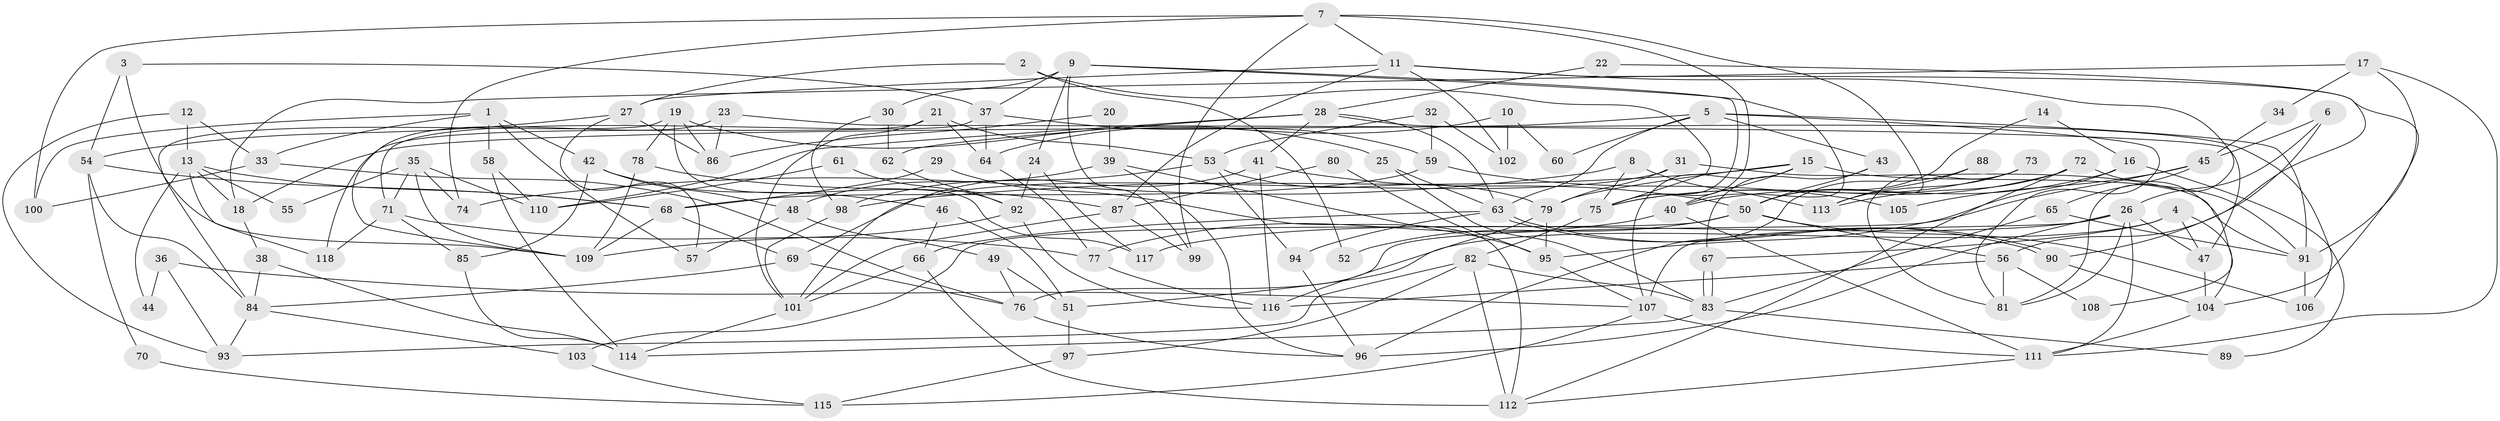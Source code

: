 // Generated by graph-tools (version 1.1) at 2025/26/03/09/25 03:26:18]
// undirected, 118 vertices, 236 edges
graph export_dot {
graph [start="1"]
  node [color=gray90,style=filled];
  1;
  2;
  3;
  4;
  5;
  6;
  7;
  8;
  9;
  10;
  11;
  12;
  13;
  14;
  15;
  16;
  17;
  18;
  19;
  20;
  21;
  22;
  23;
  24;
  25;
  26;
  27;
  28;
  29;
  30;
  31;
  32;
  33;
  34;
  35;
  36;
  37;
  38;
  39;
  40;
  41;
  42;
  43;
  44;
  45;
  46;
  47;
  48;
  49;
  50;
  51;
  52;
  53;
  54;
  55;
  56;
  57;
  58;
  59;
  60;
  61;
  62;
  63;
  64;
  65;
  66;
  67;
  68;
  69;
  70;
  71;
  72;
  73;
  74;
  75;
  76;
  77;
  78;
  79;
  80;
  81;
  82;
  83;
  84;
  85;
  86;
  87;
  88;
  89;
  90;
  91;
  92;
  93;
  94;
  95;
  96;
  97;
  98;
  99;
  100;
  101;
  102;
  103;
  104;
  105;
  106;
  107;
  108;
  109;
  110;
  111;
  112;
  113;
  114;
  115;
  116;
  117;
  118;
  1 -- 42;
  1 -- 100;
  1 -- 33;
  1 -- 57;
  1 -- 58;
  2 -- 27;
  2 -- 75;
  2 -- 52;
  3 -- 54;
  3 -- 109;
  3 -- 37;
  4 -- 47;
  4 -- 67;
  4 -- 51;
  4 -- 104;
  5 -- 81;
  5 -- 63;
  5 -- 18;
  5 -- 43;
  5 -- 60;
  5 -- 91;
  6 -- 26;
  6 -- 90;
  6 -- 45;
  7 -- 50;
  7 -- 99;
  7 -- 11;
  7 -- 74;
  7 -- 75;
  7 -- 100;
  8 -- 113;
  8 -- 75;
  8 -- 74;
  9 -- 75;
  9 -- 37;
  9 -- 24;
  9 -- 30;
  9 -- 40;
  9 -- 99;
  10 -- 102;
  10 -- 64;
  10 -- 60;
  11 -- 81;
  11 -- 27;
  11 -- 87;
  11 -- 102;
  11 -- 104;
  12 -- 33;
  12 -- 13;
  12 -- 93;
  13 -- 18;
  13 -- 68;
  13 -- 44;
  13 -- 55;
  13 -- 118;
  14 -- 16;
  14 -- 50;
  15 -- 91;
  15 -- 40;
  15 -- 79;
  15 -- 98;
  15 -- 107;
  16 -- 40;
  16 -- 95;
  16 -- 89;
  17 -- 111;
  17 -- 18;
  17 -- 34;
  17 -- 91;
  18 -- 38;
  19 -- 78;
  19 -- 25;
  19 -- 84;
  19 -- 86;
  19 -- 117;
  20 -- 86;
  20 -- 39;
  21 -- 53;
  21 -- 118;
  21 -- 64;
  21 -- 101;
  22 -- 56;
  22 -- 28;
  23 -- 47;
  23 -- 109;
  23 -- 86;
  24 -- 117;
  24 -- 92;
  25 -- 83;
  25 -- 63;
  26 -- 111;
  26 -- 96;
  26 -- 47;
  26 -- 81;
  26 -- 107;
  26 -- 117;
  27 -- 86;
  27 -- 54;
  27 -- 57;
  28 -- 62;
  28 -- 106;
  28 -- 41;
  28 -- 63;
  28 -- 110;
  29 -- 68;
  29 -- 112;
  30 -- 98;
  30 -- 62;
  31 -- 69;
  31 -- 91;
  31 -- 79;
  32 -- 53;
  32 -- 59;
  32 -- 102;
  33 -- 76;
  33 -- 100;
  34 -- 45;
  35 -- 74;
  35 -- 71;
  35 -- 55;
  35 -- 109;
  35 -- 110;
  36 -- 107;
  36 -- 93;
  36 -- 44;
  37 -- 64;
  37 -- 59;
  37 -- 71;
  38 -- 84;
  38 -- 114;
  39 -- 95;
  39 -- 48;
  39 -- 96;
  40 -- 111;
  40 -- 77;
  41 -- 101;
  41 -- 50;
  41 -- 116;
  42 -- 46;
  42 -- 85;
  42 -- 48;
  43 -- 50;
  43 -- 67;
  45 -- 76;
  45 -- 65;
  45 -- 105;
  46 -- 66;
  46 -- 51;
  47 -- 104;
  48 -- 57;
  48 -- 49;
  49 -- 76;
  49 -- 51;
  50 -- 103;
  50 -- 52;
  50 -- 56;
  50 -- 106;
  51 -- 97;
  53 -- 79;
  53 -- 98;
  53 -- 94;
  54 -- 84;
  54 -- 68;
  54 -- 70;
  56 -- 116;
  56 -- 81;
  56 -- 108;
  58 -- 110;
  58 -- 114;
  59 -- 68;
  59 -- 105;
  61 -- 110;
  61 -- 92;
  62 -- 92;
  63 -- 90;
  63 -- 90;
  63 -- 66;
  63 -- 94;
  64 -- 77;
  65 -- 91;
  65 -- 83;
  66 -- 101;
  66 -- 112;
  67 -- 83;
  67 -- 83;
  68 -- 109;
  68 -- 69;
  69 -- 84;
  69 -- 76;
  70 -- 115;
  71 -- 77;
  71 -- 85;
  71 -- 118;
  72 -- 75;
  72 -- 112;
  72 -- 108;
  72 -- 113;
  73 -- 75;
  73 -- 81;
  73 -- 113;
  75 -- 82;
  76 -- 96;
  77 -- 116;
  78 -- 109;
  78 -- 87;
  79 -- 95;
  79 -- 116;
  80 -- 87;
  80 -- 95;
  82 -- 112;
  82 -- 83;
  82 -- 93;
  82 -- 97;
  83 -- 89;
  83 -- 114;
  84 -- 93;
  84 -- 103;
  85 -- 114;
  87 -- 101;
  87 -- 99;
  88 -- 96;
  88 -- 113;
  90 -- 104;
  91 -- 106;
  92 -- 116;
  92 -- 109;
  94 -- 96;
  95 -- 107;
  97 -- 115;
  98 -- 101;
  101 -- 114;
  103 -- 115;
  104 -- 111;
  107 -- 111;
  107 -- 115;
  111 -- 112;
}
